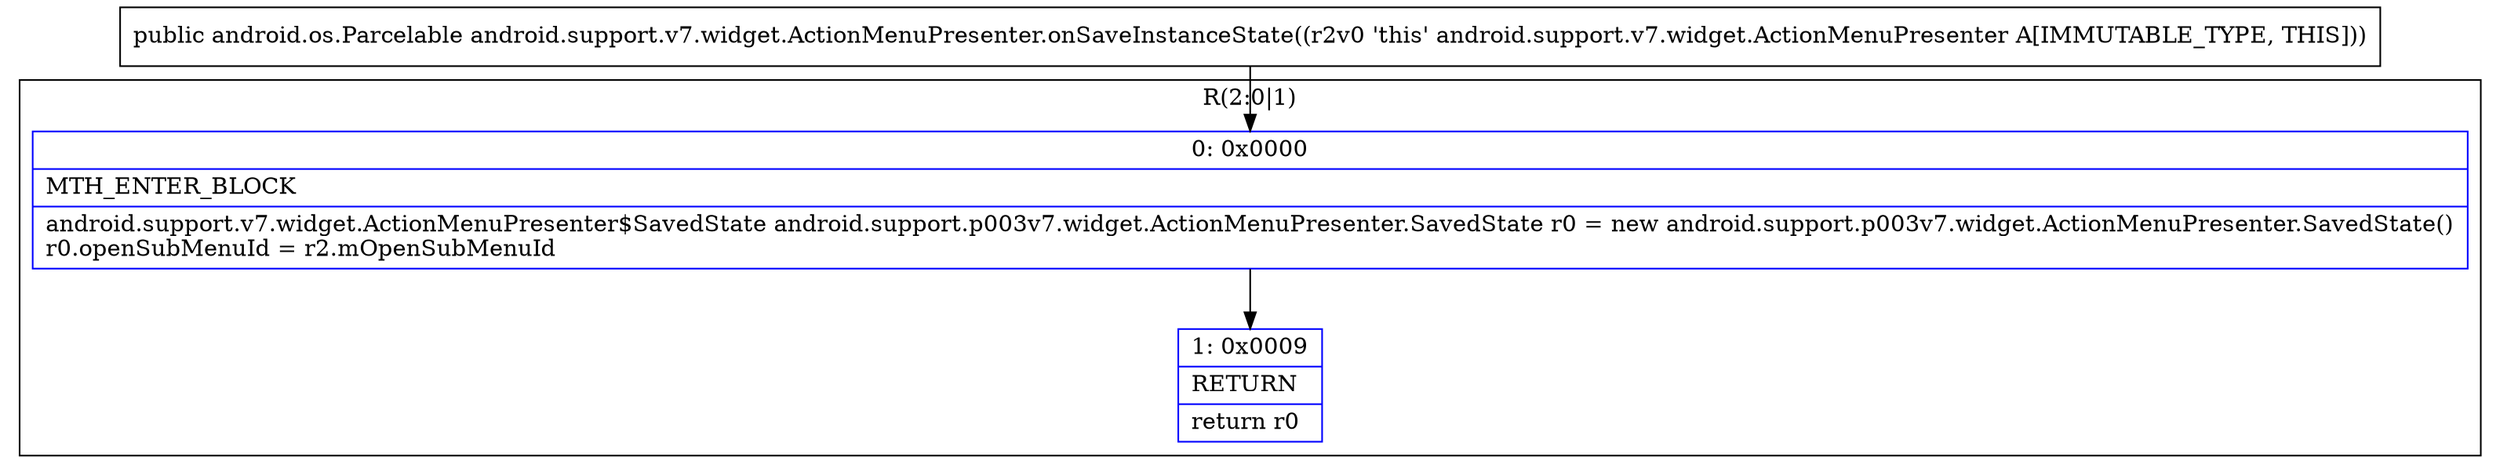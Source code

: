 digraph "CFG forandroid.support.v7.widget.ActionMenuPresenter.onSaveInstanceState()Landroid\/os\/Parcelable;" {
subgraph cluster_Region_1636022141 {
label = "R(2:0|1)";
node [shape=record,color=blue];
Node_0 [shape=record,label="{0\:\ 0x0000|MTH_ENTER_BLOCK\l|android.support.v7.widget.ActionMenuPresenter$SavedState android.support.p003v7.widget.ActionMenuPresenter.SavedState r0 = new android.support.p003v7.widget.ActionMenuPresenter.SavedState()\lr0.openSubMenuId = r2.mOpenSubMenuId\l}"];
Node_1 [shape=record,label="{1\:\ 0x0009|RETURN\l|return r0\l}"];
}
MethodNode[shape=record,label="{public android.os.Parcelable android.support.v7.widget.ActionMenuPresenter.onSaveInstanceState((r2v0 'this' android.support.v7.widget.ActionMenuPresenter A[IMMUTABLE_TYPE, THIS])) }"];
MethodNode -> Node_0;
Node_0 -> Node_1;
}

